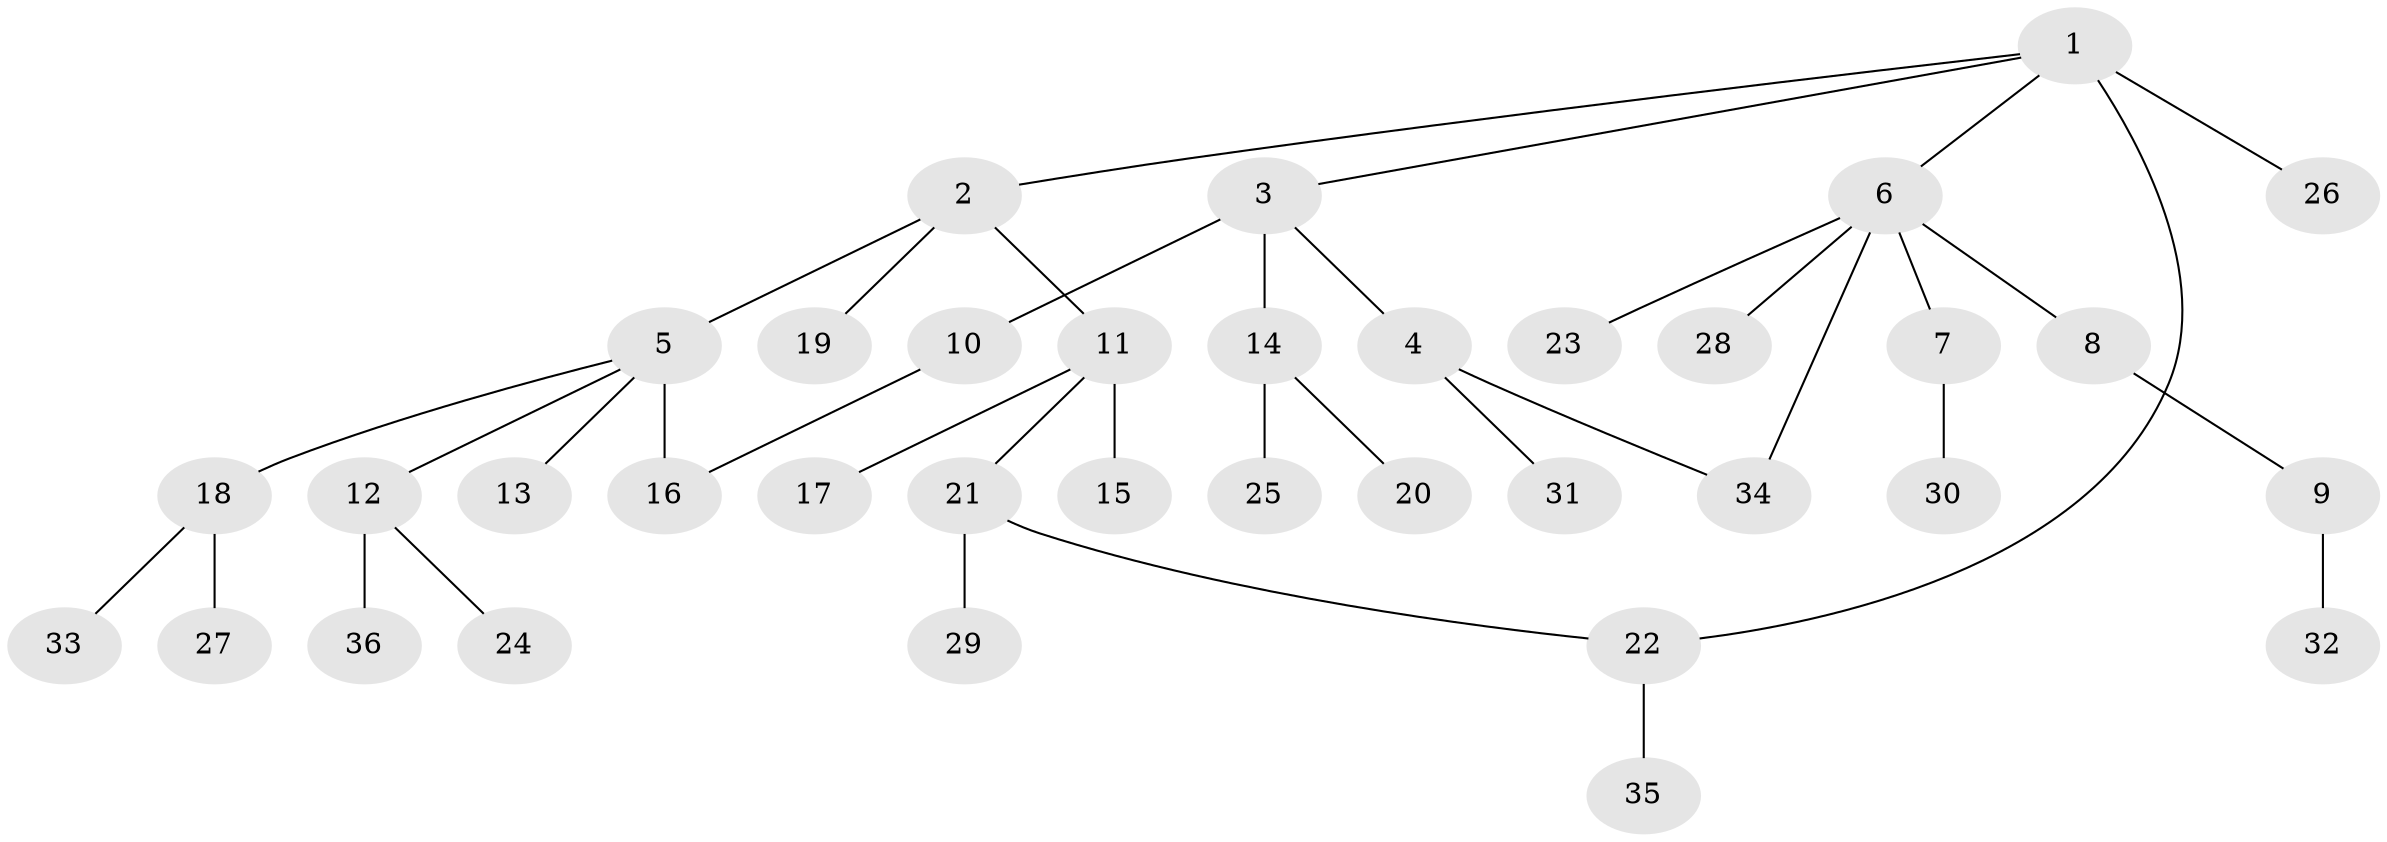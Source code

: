 // original degree distribution, {7: 0.027777777777777776, 6: 0.027777777777777776, 4: 0.06944444444444445, 17: 0.013888888888888888, 3: 0.041666666666666664, 2: 0.20833333333333334, 5: 0.013888888888888888, 1: 0.5972222222222222}
// Generated by graph-tools (version 1.1) at 2025/35/03/09/25 02:35:41]
// undirected, 36 vertices, 38 edges
graph export_dot {
graph [start="1"]
  node [color=gray90,style=filled];
  1;
  2;
  3;
  4;
  5;
  6;
  7;
  8;
  9;
  10;
  11;
  12;
  13;
  14;
  15;
  16;
  17;
  18;
  19;
  20;
  21;
  22;
  23;
  24;
  25;
  26;
  27;
  28;
  29;
  30;
  31;
  32;
  33;
  34;
  35;
  36;
  1 -- 2 [weight=1.0];
  1 -- 3 [weight=1.0];
  1 -- 6 [weight=1.0];
  1 -- 22 [weight=1.0];
  1 -- 26 [weight=2.0];
  2 -- 5 [weight=1.0];
  2 -- 11 [weight=1.0];
  2 -- 19 [weight=1.0];
  3 -- 4 [weight=1.0];
  3 -- 10 [weight=2.0];
  3 -- 14 [weight=1.0];
  4 -- 31 [weight=1.0];
  4 -- 34 [weight=1.0];
  5 -- 12 [weight=1.0];
  5 -- 13 [weight=1.0];
  5 -- 16 [weight=11.0];
  5 -- 18 [weight=1.0];
  6 -- 7 [weight=1.0];
  6 -- 8 [weight=1.0];
  6 -- 23 [weight=1.0];
  6 -- 28 [weight=1.0];
  6 -- 34 [weight=1.0];
  7 -- 30 [weight=1.0];
  8 -- 9 [weight=1.0];
  9 -- 32 [weight=1.0];
  10 -- 16 [weight=1.0];
  11 -- 15 [weight=1.0];
  11 -- 17 [weight=1.0];
  11 -- 21 [weight=1.0];
  12 -- 24 [weight=1.0];
  12 -- 36 [weight=1.0];
  14 -- 20 [weight=1.0];
  14 -- 25 [weight=1.0];
  18 -- 27 [weight=1.0];
  18 -- 33 [weight=1.0];
  21 -- 22 [weight=1.0];
  21 -- 29 [weight=1.0];
  22 -- 35 [weight=2.0];
}
